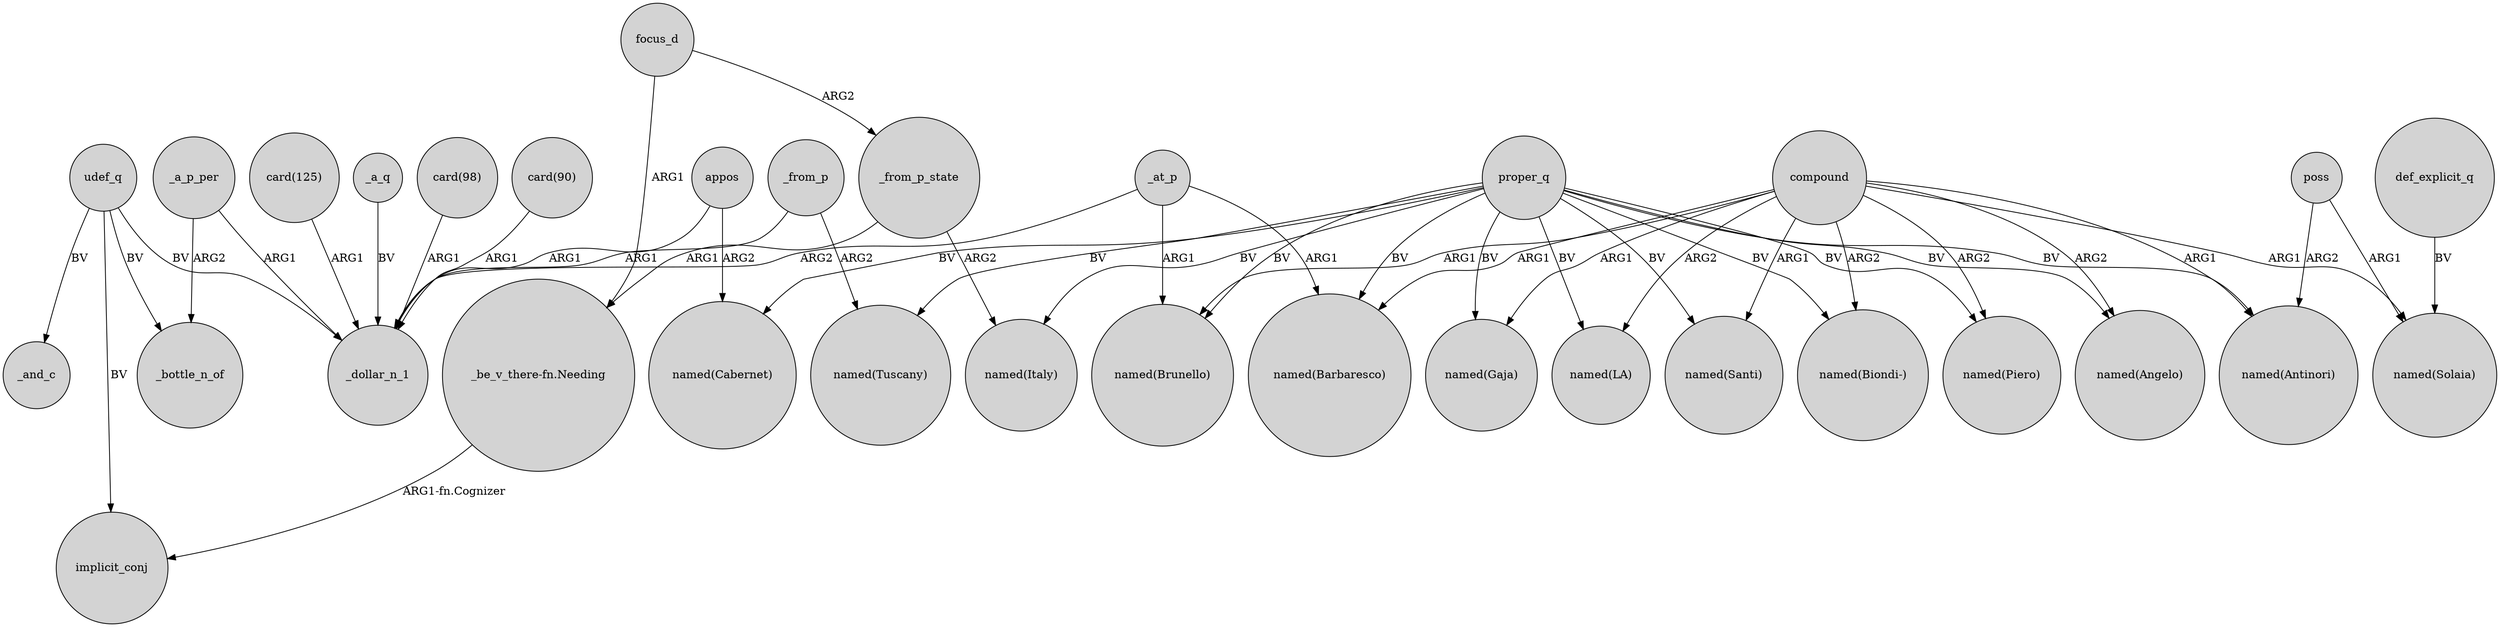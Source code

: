 digraph {
	node [shape=circle style=filled]
	compound -> "named(Angelo)" [label=ARG2]
	proper_q -> "named(Brunello)" [label=BV]
	focus_d -> _from_p_state [label=ARG2]
	_at_p -> _dollar_n_1 [label=ARG2]
	compound -> "named(Solaia)" [label=ARG1]
	proper_q -> "named(LA)" [label=BV]
	proper_q -> "named(Piero)" [label=BV]
	appos -> _dollar_n_1 [label=ARG1]
	udef_q -> _dollar_n_1 [label=BV]
	_from_p_state -> "named(Italy)" [label=ARG2]
	"_be_v_there-fn.Needing" -> implicit_conj [label="ARG1-fn.Cognizer"]
	compound -> "named(Gaja)" [label=ARG1]
	compound -> "named(Barbaresco)" [label=ARG1]
	"card(90)" -> _dollar_n_1 [label=ARG1]
	proper_q -> "named(Tuscany)" [label=BV]
	def_explicit_q -> "named(Solaia)" [label=BV]
	proper_q -> "named(Cabernet)" [label=BV]
	udef_q -> _and_c [label=BV]
	udef_q -> _bottle_n_of [label=BV]
	appos -> "named(Cabernet)" [label=ARG2]
	proper_q -> "named(Biondi-)" [label=BV]
	poss -> "named(Solaia)" [label=ARG1]
	_from_p -> "named(Tuscany)" [label=ARG2]
	proper_q -> "named(Santi)" [label=BV]
	proper_q -> "named(Gaja)" [label=BV]
	udef_q -> implicit_conj [label=BV]
	compound -> "named(Brunello)" [label=ARG1]
	_a_p_per -> _bottle_n_of [label=ARG2]
	proper_q -> "named(Barbaresco)" [label=BV]
	compound -> "named(Piero)" [label=ARG2]
	"card(125)" -> _dollar_n_1 [label=ARG1]
	_at_p -> "named(Brunello)" [label=ARG1]
	_a_q -> _dollar_n_1 [label=BV]
	poss -> "named(Antinori)" [label=ARG2]
	proper_q -> "named(Angelo)" [label=BV]
	compound -> "named(LA)" [label=ARG2]
	_from_p_state -> "_be_v_there-fn.Needing" [label=ARG1]
	_a_p_per -> _dollar_n_1 [label=ARG1]
	"card(98)" -> _dollar_n_1 [label=ARG1]
	proper_q -> "named(Antinori)" [label=BV]
	proper_q -> "named(Italy)" [label=BV]
	compound -> "named(Santi)" [label=ARG1]
	_at_p -> "named(Barbaresco)" [label=ARG1]
	compound -> "named(Biondi-)" [label=ARG2]
	compound -> "named(Antinori)" [label=ARG1]
	_from_p -> _dollar_n_1 [label=ARG1]
	focus_d -> "_be_v_there-fn.Needing" [label=ARG1]
}
